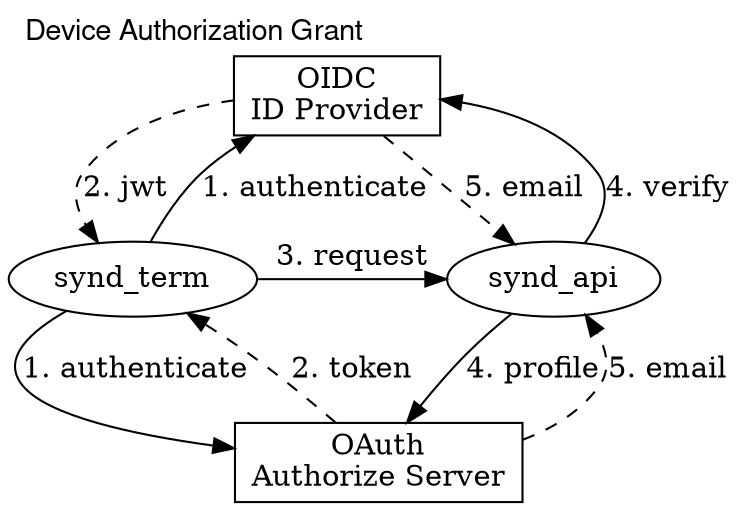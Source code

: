 digraph {
    graph [
        layout=dot,
        rankdir=TB,
        label="Device Authorization Grant",
        labelloc="top", // t(top) | b(bottom)
        labeljust="left", // l(left) | c(center) | r(right)
        fontname="Helvetica,Arial,sans-serif"
        compound=true; 
        newrank=true
    ];

    synd_term        [ label="synd_term" shape="ellipse" ]
    synd_api         [ label="synd_api" shape="ellipse" ]
    id_provider      [ label="OIDC\nID Provider", shape="box" ]
    authorize_server [ label="OAuth\nAuthorize Server" shape="box" ]

    synd_term -> id_provider [ label="1. authenticate" ]
    id_provider -> synd_term [ label="2. jwt", style="dashed" ]
    synd_term -> authorize_server [ label="1. authenticate" ]
    authorize_server -> synd_term [ label="2. token" style="dashed" ]

    synd_term -> synd_api [ label="3. request" ]

    synd_api -> id_provider [ label="4. verify" ]
    id_provider -> synd_api [ label="5. email" style="dashed" ]
    synd_api -> authorize_server [ label="4. profile" ]
    authorize_server -> synd_api [ label="5. email" style="dashed" ]

    { rank=min; id_provider; }
    { rank=same; synd_term; synd_api; }
    { rank=max; authorize_server; }


}
